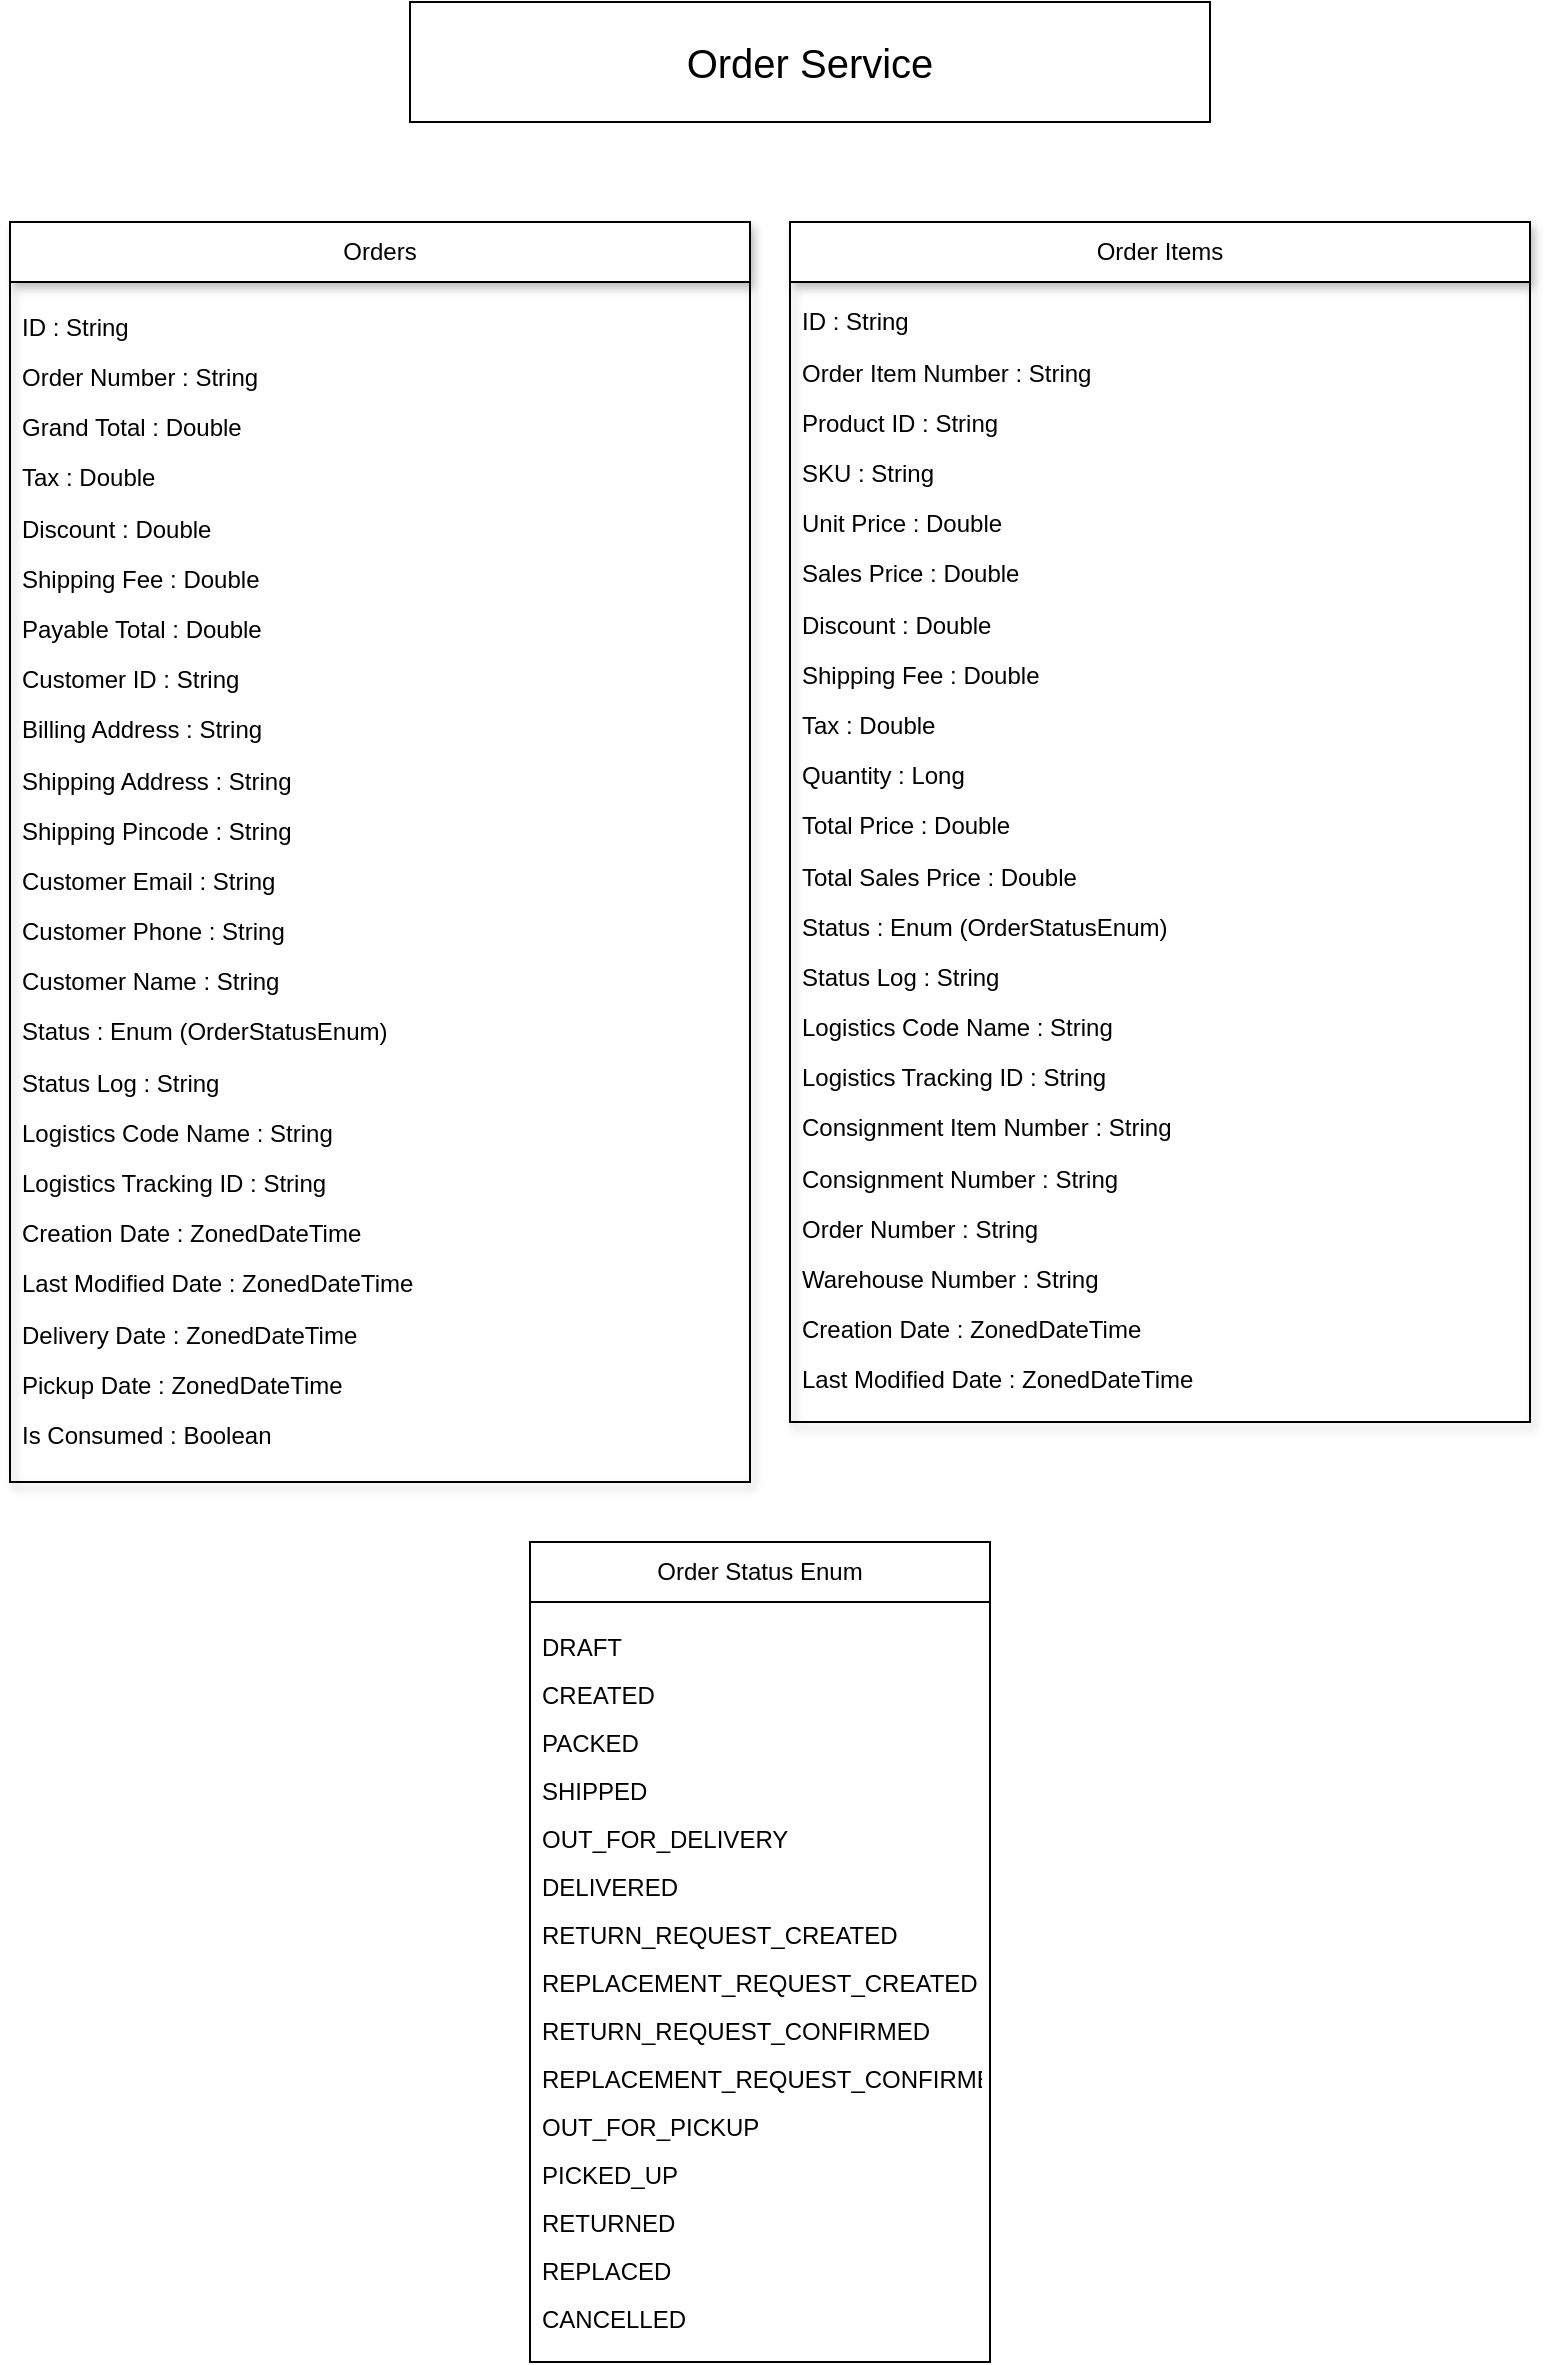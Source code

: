 <mxfile version="25.0.1">
  <diagram name="Page-1" id="fkR9zFDDgrfsMQm2Oscb">
    <mxGraphModel dx="794" dy="412" grid="1" gridSize="10" guides="1" tooltips="1" connect="1" arrows="1" fold="1" page="1" pageScale="1" pageWidth="850" pageHeight="1100" math="0" shadow="0">
      <root>
        <mxCell id="0" />
        <mxCell id="1" parent="0" />
        <mxCell id="HYPAEpeCDw18aiGVwfPe-1" value="&lt;font style=&quot;font-size: 20px;&quot;&gt;Order Service&lt;/font&gt;" style="rounded=0;whiteSpace=wrap;html=1;" vertex="1" parent="1">
          <mxGeometry x="220" y="20" width="400" height="60" as="geometry" />
        </mxCell>
        <mxCell id="HYPAEpeCDw18aiGVwfPe-2" value="Orders" style="swimlane;fontStyle=0;childLayout=stackLayout;horizontal=1;startSize=30;horizontalStack=0;resizeParent=1;resizeParentMax=0;resizeLast=0;collapsible=1;marginBottom=0;whiteSpace=wrap;html=1;shadow=1;" vertex="1" parent="1">
          <mxGeometry x="20" y="130" width="370" height="630" as="geometry" />
        </mxCell>
        <mxCell id="HYPAEpeCDw18aiGVwfPe-3" value="&lt;div style=&quot;line-height: 210%;&quot;&gt;&lt;div&gt;&lt;div&gt;ID : String&lt;/div&gt;&lt;div&gt;Order Number : String&lt;/div&gt;&lt;div&gt;Grand Total : Double&lt;/div&gt;&lt;div&gt;Tax : Double&lt;/div&gt;&lt;div&gt;Discount : Double&lt;/div&gt;&lt;div&gt;Shipping Fee : Double&lt;/div&gt;&lt;div&gt;Payable Total : Double&lt;/div&gt;&lt;div&gt;Customer ID : String&lt;/div&gt;&lt;div&gt;Billing Address : String&lt;/div&gt;&lt;div&gt;Shipping Address : String&lt;/div&gt;&lt;div&gt;Shipping Pincode : String&lt;/div&gt;&lt;div&gt;Customer Email : String&lt;/div&gt;&lt;div&gt;Customer Phone : String&lt;/div&gt;&lt;div&gt;Customer Name : String&lt;/div&gt;&lt;div&gt;Status : Enum (OrderStatusEnum)&lt;/div&gt;&lt;div&gt;Status Log : String&lt;/div&gt;&lt;div&gt;Logistics Code Name : String&lt;/div&gt;&lt;div&gt;Logistics Tracking ID : String&lt;/div&gt;&lt;div&gt;Creation Date : ZonedDateTime&lt;/div&gt;&lt;div&gt;Last Modified Date : ZonedDateTime&lt;/div&gt;&lt;div&gt;Delivery Date : ZonedDateTime&lt;/div&gt;&lt;div&gt;Pickup Date : ZonedDateTime&lt;/div&gt;&lt;div&gt;Is Consumed : Boolean&lt;/div&gt;&lt;/div&gt;&lt;/div&gt;" style="text;strokeColor=none;fillColor=none;align=left;verticalAlign=middle;spacingLeft=4;spacingRight=4;overflow=hidden;points=[[0,0.5],[1,0.5]];portConstraint=eastwest;rotatable=0;whiteSpace=wrap;html=1;" vertex="1" parent="HYPAEpeCDw18aiGVwfPe-2">
          <mxGeometry y="30" width="370" height="600" as="geometry" />
        </mxCell>
        <mxCell id="HYPAEpeCDw18aiGVwfPe-4" value="Order Items" style="swimlane;fontStyle=0;childLayout=stackLayout;horizontal=1;startSize=30;horizontalStack=0;resizeParent=1;resizeParentMax=0;resizeLast=0;collapsible=1;marginBottom=0;whiteSpace=wrap;html=1;shadow=1;" vertex="1" parent="1">
          <mxGeometry x="410" y="130" width="370" height="600" as="geometry" />
        </mxCell>
        <mxCell id="HYPAEpeCDw18aiGVwfPe-5" value="&lt;div style=&quot;line-height: 210%;&quot;&gt;&lt;div&gt;ID : String&lt;/div&gt;&lt;div&gt;Order Item Number : String&lt;/div&gt;&lt;div&gt;Product ID : String&lt;/div&gt;&lt;div&gt;SKU : String&lt;/div&gt;&lt;div&gt;Unit Price : Double&lt;/div&gt;&lt;div&gt;Sales Price : Double&lt;/div&gt;&lt;div&gt;Discount : Double&lt;/div&gt;&lt;div&gt;Shipping Fee : Double&lt;/div&gt;&lt;div&gt;Tax : Double&lt;/div&gt;&lt;div&gt;Quantity : Long&lt;/div&gt;&lt;div&gt;Total Price : Double&lt;/div&gt;&lt;div&gt;Total Sales Price : Double&lt;/div&gt;&lt;div&gt;Status : Enum (OrderStatusEnum)&lt;/div&gt;&lt;div&gt;Status Log : String&lt;/div&gt;&lt;div&gt;Logistics Code Name : String&lt;/div&gt;&lt;div&gt;Logistics Tracking ID : String&lt;/div&gt;&lt;div&gt;Consignment Item Number : String&lt;/div&gt;&lt;div&gt;Consignment Number : String&lt;/div&gt;&lt;div&gt;Order Number : String&lt;/div&gt;&lt;div&gt;Warehouse Number : String&lt;/div&gt;&lt;div&gt;Creation Date : ZonedDateTime&lt;/div&gt;&lt;div&gt;Last Modified Date : ZonedDateTime&lt;/div&gt;&lt;/div&gt;" style="text;strokeColor=none;fillColor=none;align=left;verticalAlign=middle;spacingLeft=4;spacingRight=4;overflow=hidden;points=[[0,0.5],[1,0.5]];portConstraint=eastwest;rotatable=0;whiteSpace=wrap;html=1;" vertex="1" parent="HYPAEpeCDw18aiGVwfPe-4">
          <mxGeometry y="30" width="370" height="570" as="geometry" />
        </mxCell>
        <mxCell id="HYPAEpeCDw18aiGVwfPe-6" value="Order Status Enum" style="swimlane;fontStyle=0;childLayout=stackLayout;horizontal=1;startSize=30;horizontalStack=0;resizeParent=1;resizeParentMax=0;resizeLast=0;collapsible=1;marginBottom=0;whiteSpace=wrap;html=1;" vertex="1" parent="1">
          <mxGeometry x="280" y="790" width="230" height="410" as="geometry" />
        </mxCell>
        <mxCell id="HYPAEpeCDw18aiGVwfPe-7" value="&lt;div style=&quot;line-height: 200%;&quot;&gt;&lt;div style=&quot;line-height: 200%;&quot;&gt;&lt;div style=&quot;line-height: 200%;&quot;&gt;&lt;div style=&quot;line-height: 200%;&quot;&gt;&lt;div style=&quot;line-height: 200%;&quot;&gt;DRAFT&lt;/div&gt;&lt;div style=&quot;line-height: 200%;&quot;&gt;CREATED&lt;/div&gt;&lt;div style=&quot;line-height: 200%;&quot;&gt;PACKED&lt;/div&gt;&lt;div style=&quot;line-height: 200%;&quot;&gt;SHIPPED&lt;/div&gt;&lt;div style=&quot;line-height: 200%;&quot;&gt;OUT_FOR_DELIVERY&lt;/div&gt;&lt;div style=&quot;line-height: 200%;&quot;&gt;DELIVERED&lt;/div&gt;&lt;div style=&quot;line-height: 200%;&quot;&gt;RETURN_REQUEST_CREATED&lt;/div&gt;&lt;div style=&quot;line-height: 200%;&quot;&gt;REPLACEMENT_REQUEST_CREATED&lt;/div&gt;&lt;div style=&quot;line-height: 200%;&quot;&gt;RETURN_REQUEST_CONFIRMED&lt;/div&gt;&lt;div style=&quot;line-height: 200%;&quot;&gt;REPLACEMENT_REQUEST_CONFIRMED&lt;/div&gt;&lt;div style=&quot;line-height: 200%;&quot;&gt;OUT_FOR_PICKUP&lt;/div&gt;&lt;div style=&quot;line-height: 200%;&quot;&gt;PICKED_UP&lt;/div&gt;&lt;div style=&quot;line-height: 200%;&quot;&gt;RETURNED&lt;/div&gt;&lt;div style=&quot;line-height: 200%;&quot;&gt;REPLACED&lt;/div&gt;&lt;div style=&quot;line-height: 200%;&quot;&gt;CANCELLED&lt;/div&gt;&lt;/div&gt;&lt;/div&gt;&lt;/div&gt;&lt;/div&gt;" style="text;strokeColor=none;fillColor=none;align=left;verticalAlign=middle;spacingLeft=4;spacingRight=4;overflow=hidden;points=[[0,0.5],[1,0.5]];portConstraint=eastwest;rotatable=0;whiteSpace=wrap;html=1;" vertex="1" parent="HYPAEpeCDw18aiGVwfPe-6">
          <mxGeometry y="30" width="230" height="380" as="geometry" />
        </mxCell>
      </root>
    </mxGraphModel>
  </diagram>
</mxfile>
